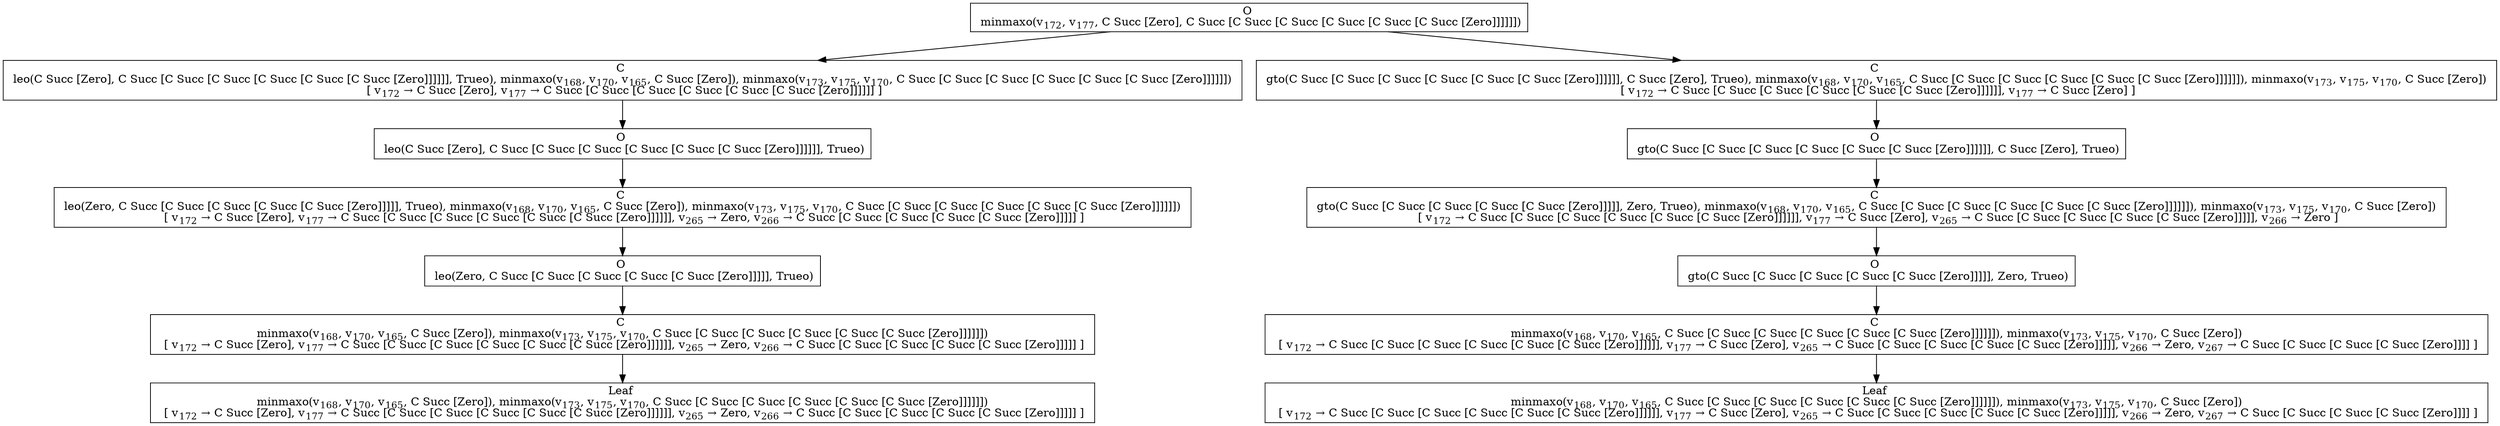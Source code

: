 digraph {
    graph [rankdir=TB
          ,bgcolor=transparent];
    node [shape=box
         ,fillcolor=white
         ,style=filled];
    0 [label=<O <BR/> minmaxo(v<SUB>172</SUB>, v<SUB>177</SUB>, C Succ [Zero], C Succ [C Succ [C Succ [C Succ [C Succ [C Succ [Zero]]]]]])>];
    1 [label=<C <BR/> leo(C Succ [Zero], C Succ [C Succ [C Succ [C Succ [C Succ [C Succ [Zero]]]]]], Trueo), minmaxo(v<SUB>168</SUB>, v<SUB>170</SUB>, v<SUB>165</SUB>, C Succ [Zero]), minmaxo(v<SUB>173</SUB>, v<SUB>175</SUB>, v<SUB>170</SUB>, C Succ [C Succ [C Succ [C Succ [C Succ [C Succ [Zero]]]]]]) <BR/>  [ v<SUB>172</SUB> &rarr; C Succ [Zero], v<SUB>177</SUB> &rarr; C Succ [C Succ [C Succ [C Succ [C Succ [C Succ [Zero]]]]]] ] >];
    2 [label=<C <BR/> gto(C Succ [C Succ [C Succ [C Succ [C Succ [C Succ [Zero]]]]]], C Succ [Zero], Trueo), minmaxo(v<SUB>168</SUB>, v<SUB>170</SUB>, v<SUB>165</SUB>, C Succ [C Succ [C Succ [C Succ [C Succ [C Succ [Zero]]]]]]), minmaxo(v<SUB>173</SUB>, v<SUB>175</SUB>, v<SUB>170</SUB>, C Succ [Zero]) <BR/>  [ v<SUB>172</SUB> &rarr; C Succ [C Succ [C Succ [C Succ [C Succ [C Succ [Zero]]]]]], v<SUB>177</SUB> &rarr; C Succ [Zero] ] >];
    3 [label=<O <BR/> leo(C Succ [Zero], C Succ [C Succ [C Succ [C Succ [C Succ [C Succ [Zero]]]]]], Trueo)>];
    4 [label=<C <BR/> leo(Zero, C Succ [C Succ [C Succ [C Succ [C Succ [Zero]]]]], Trueo), minmaxo(v<SUB>168</SUB>, v<SUB>170</SUB>, v<SUB>165</SUB>, C Succ [Zero]), minmaxo(v<SUB>173</SUB>, v<SUB>175</SUB>, v<SUB>170</SUB>, C Succ [C Succ [C Succ [C Succ [C Succ [C Succ [Zero]]]]]]) <BR/>  [ v<SUB>172</SUB> &rarr; C Succ [Zero], v<SUB>177</SUB> &rarr; C Succ [C Succ [C Succ [C Succ [C Succ [C Succ [Zero]]]]]], v<SUB>265</SUB> &rarr; Zero, v<SUB>266</SUB> &rarr; C Succ [C Succ [C Succ [C Succ [C Succ [Zero]]]]] ] >];
    5 [label=<O <BR/> leo(Zero, C Succ [C Succ [C Succ [C Succ [C Succ [Zero]]]]], Trueo)>];
    6 [label=<C <BR/> minmaxo(v<SUB>168</SUB>, v<SUB>170</SUB>, v<SUB>165</SUB>, C Succ [Zero]), minmaxo(v<SUB>173</SUB>, v<SUB>175</SUB>, v<SUB>170</SUB>, C Succ [C Succ [C Succ [C Succ [C Succ [C Succ [Zero]]]]]]) <BR/>  [ v<SUB>172</SUB> &rarr; C Succ [Zero], v<SUB>177</SUB> &rarr; C Succ [C Succ [C Succ [C Succ [C Succ [C Succ [Zero]]]]]], v<SUB>265</SUB> &rarr; Zero, v<SUB>266</SUB> &rarr; C Succ [C Succ [C Succ [C Succ [C Succ [Zero]]]]] ] >];
    7 [label=<Leaf <BR/> minmaxo(v<SUB>168</SUB>, v<SUB>170</SUB>, v<SUB>165</SUB>, C Succ [Zero]), minmaxo(v<SUB>173</SUB>, v<SUB>175</SUB>, v<SUB>170</SUB>, C Succ [C Succ [C Succ [C Succ [C Succ [C Succ [Zero]]]]]]) <BR/>  [ v<SUB>172</SUB> &rarr; C Succ [Zero], v<SUB>177</SUB> &rarr; C Succ [C Succ [C Succ [C Succ [C Succ [C Succ [Zero]]]]]], v<SUB>265</SUB> &rarr; Zero, v<SUB>266</SUB> &rarr; C Succ [C Succ [C Succ [C Succ [C Succ [Zero]]]]] ] >];
    8 [label=<O <BR/> gto(C Succ [C Succ [C Succ [C Succ [C Succ [C Succ [Zero]]]]]], C Succ [Zero], Trueo)>];
    9 [label=<C <BR/> gto(C Succ [C Succ [C Succ [C Succ [C Succ [Zero]]]]], Zero, Trueo), minmaxo(v<SUB>168</SUB>, v<SUB>170</SUB>, v<SUB>165</SUB>, C Succ [C Succ [C Succ [C Succ [C Succ [C Succ [Zero]]]]]]), minmaxo(v<SUB>173</SUB>, v<SUB>175</SUB>, v<SUB>170</SUB>, C Succ [Zero]) <BR/>  [ v<SUB>172</SUB> &rarr; C Succ [C Succ [C Succ [C Succ [C Succ [C Succ [Zero]]]]]], v<SUB>177</SUB> &rarr; C Succ [Zero], v<SUB>265</SUB> &rarr; C Succ [C Succ [C Succ [C Succ [C Succ [Zero]]]]], v<SUB>266</SUB> &rarr; Zero ] >];
    10 [label=<O <BR/> gto(C Succ [C Succ [C Succ [C Succ [C Succ [Zero]]]]], Zero, Trueo)>];
    11 [label=<C <BR/> minmaxo(v<SUB>168</SUB>, v<SUB>170</SUB>, v<SUB>165</SUB>, C Succ [C Succ [C Succ [C Succ [C Succ [C Succ [Zero]]]]]]), minmaxo(v<SUB>173</SUB>, v<SUB>175</SUB>, v<SUB>170</SUB>, C Succ [Zero]) <BR/>  [ v<SUB>172</SUB> &rarr; C Succ [C Succ [C Succ [C Succ [C Succ [C Succ [Zero]]]]]], v<SUB>177</SUB> &rarr; C Succ [Zero], v<SUB>265</SUB> &rarr; C Succ [C Succ [C Succ [C Succ [C Succ [Zero]]]]], v<SUB>266</SUB> &rarr; Zero, v<SUB>267</SUB> &rarr; C Succ [C Succ [C Succ [C Succ [Zero]]]] ] >];
    12 [label=<Leaf <BR/> minmaxo(v<SUB>168</SUB>, v<SUB>170</SUB>, v<SUB>165</SUB>, C Succ [C Succ [C Succ [C Succ [C Succ [C Succ [Zero]]]]]]), minmaxo(v<SUB>173</SUB>, v<SUB>175</SUB>, v<SUB>170</SUB>, C Succ [Zero]) <BR/>  [ v<SUB>172</SUB> &rarr; C Succ [C Succ [C Succ [C Succ [C Succ [C Succ [Zero]]]]]], v<SUB>177</SUB> &rarr; C Succ [Zero], v<SUB>265</SUB> &rarr; C Succ [C Succ [C Succ [C Succ [C Succ [Zero]]]]], v<SUB>266</SUB> &rarr; Zero, v<SUB>267</SUB> &rarr; C Succ [C Succ [C Succ [C Succ [Zero]]]] ] >];
    0 -> 1 [label=""];
    0 -> 2 [label=""];
    1 -> 3 [label=""];
    2 -> 8 [label=""];
    3 -> 4 [label=""];
    4 -> 5 [label=""];
    5 -> 6 [label=""];
    6 -> 7 [label=""];
    8 -> 9 [label=""];
    9 -> 10 [label=""];
    10 -> 11 [label=""];
    11 -> 12 [label=""];
}